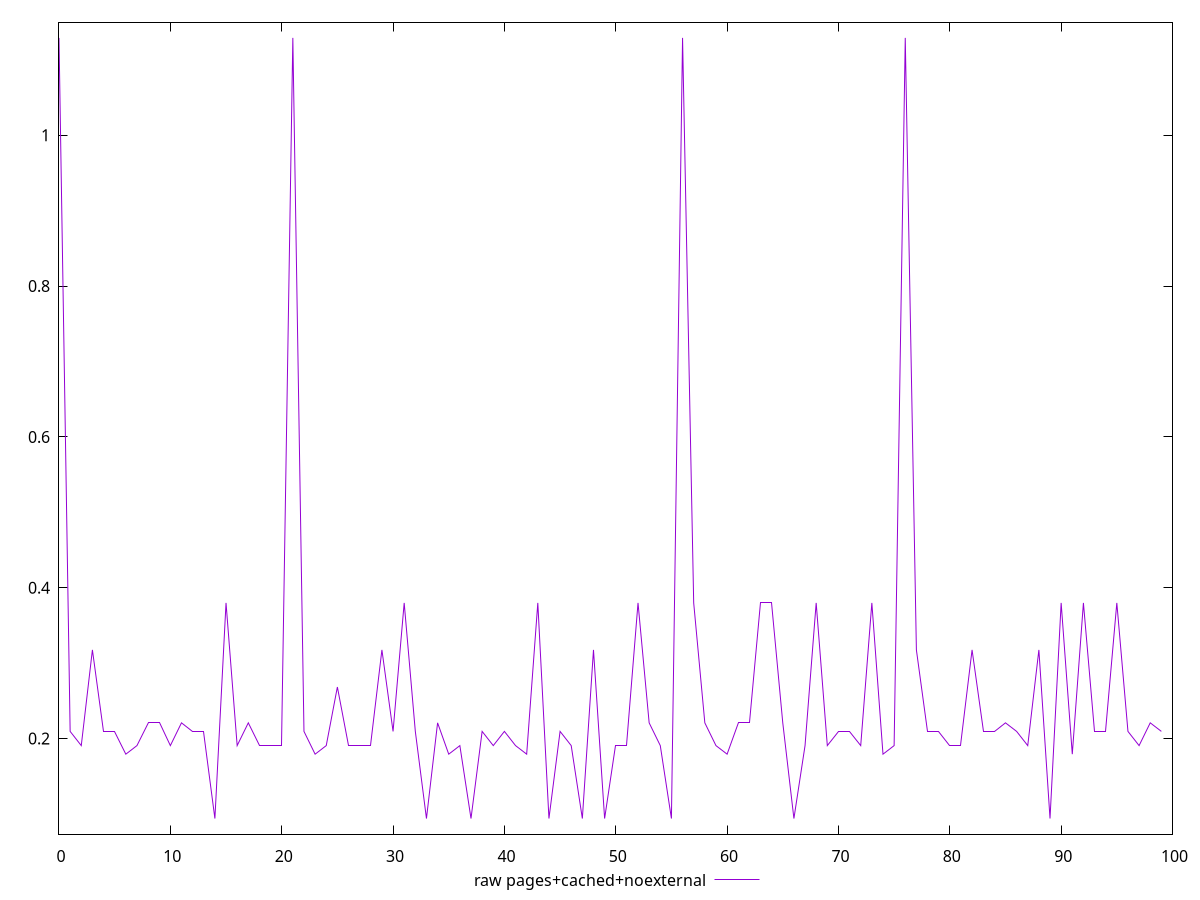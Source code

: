 $_rawPagesCachedNoexternal <<EOF
1.1291448974609375
0.20941780090332032
0.1905707836151123
0.31750728607177736
0.20941780090332032
0.20941780090332032
0.17922065734863282
0.1905707836151123
0.2207679271697998
0.2207679271697998
0.1905707836151123
0.2207679271697998
0.20941780090332032
0.20941780090332032
0.0938739013671875
0.3797997665405274
0.1905707836151123
0.2207679271697998
0.1905707836151123
0.1905707836151123
0.1905707836151123
1.1291448974609375
0.20941780090332032
0.17922065734863282
0.1905707836151123
0.2682928466796875
0.1905707836151123
0.1905707836151123
0.1905707836151123
0.31750728607177736
0.20941780090332032
0.3797997665405274
0.20941780090332032
0.0938739013671875
0.2207679271697998
0.17922065734863282
0.1905707836151123
0.0938739013671875
0.20941780090332032
0.1905707836151123
0.20941780090332032
0.1905707836151123
0.17922065734863282
0.3797997665405274
0.0938739013671875
0.20941780090332032
0.1905707836151123
0.0938739013671875
0.31750728607177736
0.0938739013671875
0.1905707836151123
0.1905707836151123
0.3797997665405274
0.2207679271697998
0.1905707836151123
0.0938739013671875
1.1291448974609375
0.3797997665405274
0.2207679271697998
0.1905707836151123
0.17922065734863282
0.2207679271697998
0.2207679271697998
0.3797997665405274
0.3797997665405274
0.2207679271697998
0.0938739013671875
0.1905707836151123
0.3797997665405274
0.1905707836151123
0.20941780090332032
0.20941780090332032
0.1905707836151123
0.3797997665405274
0.17922065734863282
0.1905707836151123
1.1291448974609375
0.31750728607177736
0.20941780090332032
0.20941780090332032
0.1905707836151123
0.1905707836151123
0.31750728607177736
0.20941780090332032
0.20941780090332032
0.2207679271697998
0.20941780090332032
0.1905707836151123
0.31750728607177736
0.0938739013671875
0.3797997665405274
0.17922065734863282
0.3797997665405274
0.20941780090332032
0.20941780090332032
0.3797997665405274
0.20941780090332032
0.1905707836151123
0.2207679271697998
0.20941780090332032
EOF
set key outside below
set terminal pngcairo
set output "report_00004_2020-11-02T20-21-41.718Z/cumulative-layout-shift/pages+cached+noexternal//raw.png"
set yrange [0.07316848144531249:1.1498503173828125]
plot $_rawPagesCachedNoexternal title "raw pages+cached+noexternal" with line ,